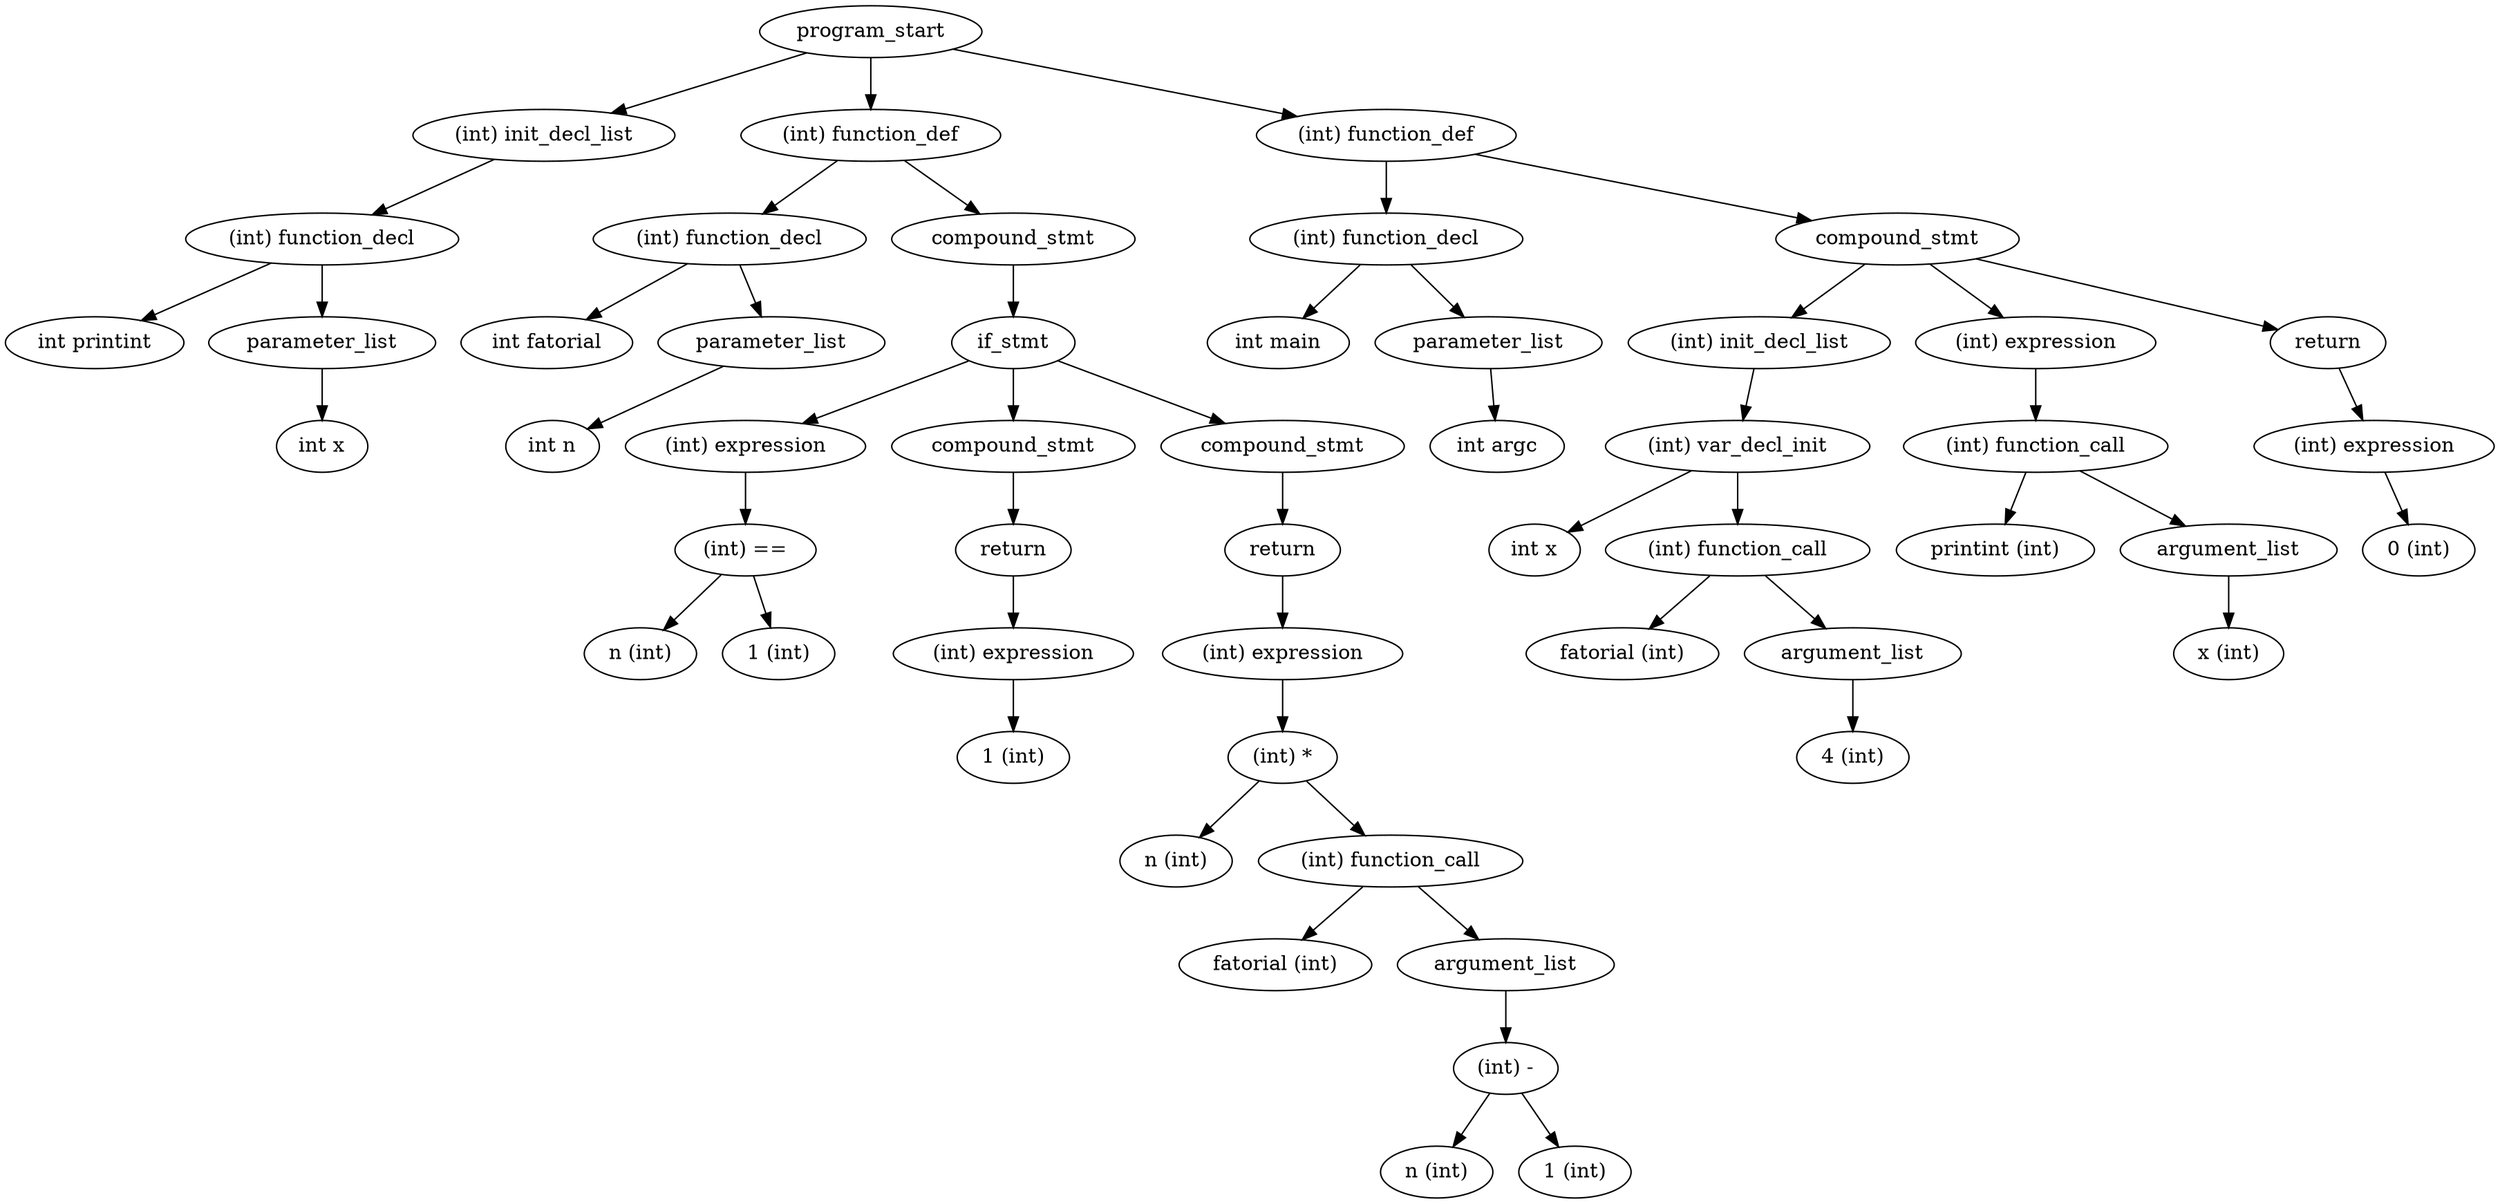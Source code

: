digraph {
graph [ordering="out"];
node5[label="program_start"];
node4[label="(int) init_decl_list"];
node3[label="(int) function_decl"];
node0[label="int printint"];
node3 -> node0;
node2[label="parameter_list"];
node1[label="int x"];
node2 -> node1;
node3 -> node2;
node4 -> node3;
node5 -> node4;
node31[label="(int) function_def"];
node9[label="(int) function_decl"];
node6[label="int fatorial"];
node9 -> node6;
node8[label="parameter_list"];
node7[label="int n"];
node8 -> node7;
node9 -> node8;
node31 -> node9;
node30[label="compound_stmt"];
node29[label="if_stmt"];
node13[label="(int) expression"];
node12[label="(int) =="];
node10[label="n (int)"];
node12 -> node10;
node11[label="1 (int)"];
node12 -> node11;
node13 -> node12;
node29 -> node13;
node17[label="compound_stmt"];
node16[label="return"];
node15[label="(int) expression"];
node14[label="1 (int)"];
node15 -> node14;
node16 -> node15;
node17 -> node16;
node29 -> node17;
node28[label="compound_stmt"];
node27[label="return"];
node26[label="(int) expression"];
node25[label="(int) *"];
node18[label="n (int)"];
node25 -> node18;
node24[label="(int) function_call"];
node19[label="fatorial (int)"];
node24 -> node19;
node23[label="argument_list"];
node22[label="(int) -"];
node20[label="n (int)"];
node22 -> node20;
node21[label="1 (int)"];
node22 -> node21;
node23 -> node22;
node24 -> node23;
node25 -> node24;
node26 -> node25;
node27 -> node26;
node28 -> node27;
node29 -> node28;
node30 -> node29;
node31 -> node30;
node5 -> node31;
node52[label="(int) function_def"];
node35[label="(int) function_decl"];
node32[label="int main"];
node35 -> node32;
node34[label="parameter_list"];
node33[label="int argc"];
node34 -> node33;
node35 -> node34;
node52 -> node35;
node43[label="compound_stmt"];
node42[label="(int) init_decl_list"];
node41[label="(int) var_decl_init"];
node36[label="int x"];
node41 -> node36;
node40[label="(int) function_call"];
node37[label="fatorial (int)"];
node40 -> node37;
node39[label="argument_list"];
node38[label="4 (int)"];
node39 -> node38;
node40 -> node39;
node41 -> node40;
node42 -> node41;
node43 -> node42;
node48[label="(int) expression"];
node47[label="(int) function_call"];
node44[label="printint (int)"];
node47 -> node44;
node46[label="argument_list"];
node45[label="x (int)"];
node46 -> node45;
node47 -> node46;
node48 -> node47;
node43 -> node48;
node51[label="return"];
node50[label="(int) expression"];
node49[label="0 (int)"];
node50 -> node49;
node51 -> node50;
node43 -> node51;
node52 -> node43;
node5 -> node52;
}
